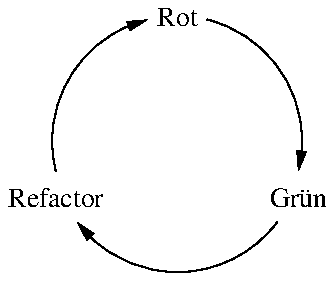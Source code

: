 .PS
RD: circle rad 0.15 invis "Rot"
GR: circle invis same "Gr\[:u]n" at RD.se + (0.5, -0.8)
RF: circle invis same "Refactor" at RD.sw - (0.5, 0.8)
arc cw rad 0.625 from RD.e to GR.n -> chop
arc cw rad 0.625 from RF.n to RD.w -> chop
arc cw rad 0.625 from GR.sw to RF.se -> chop
.PE
